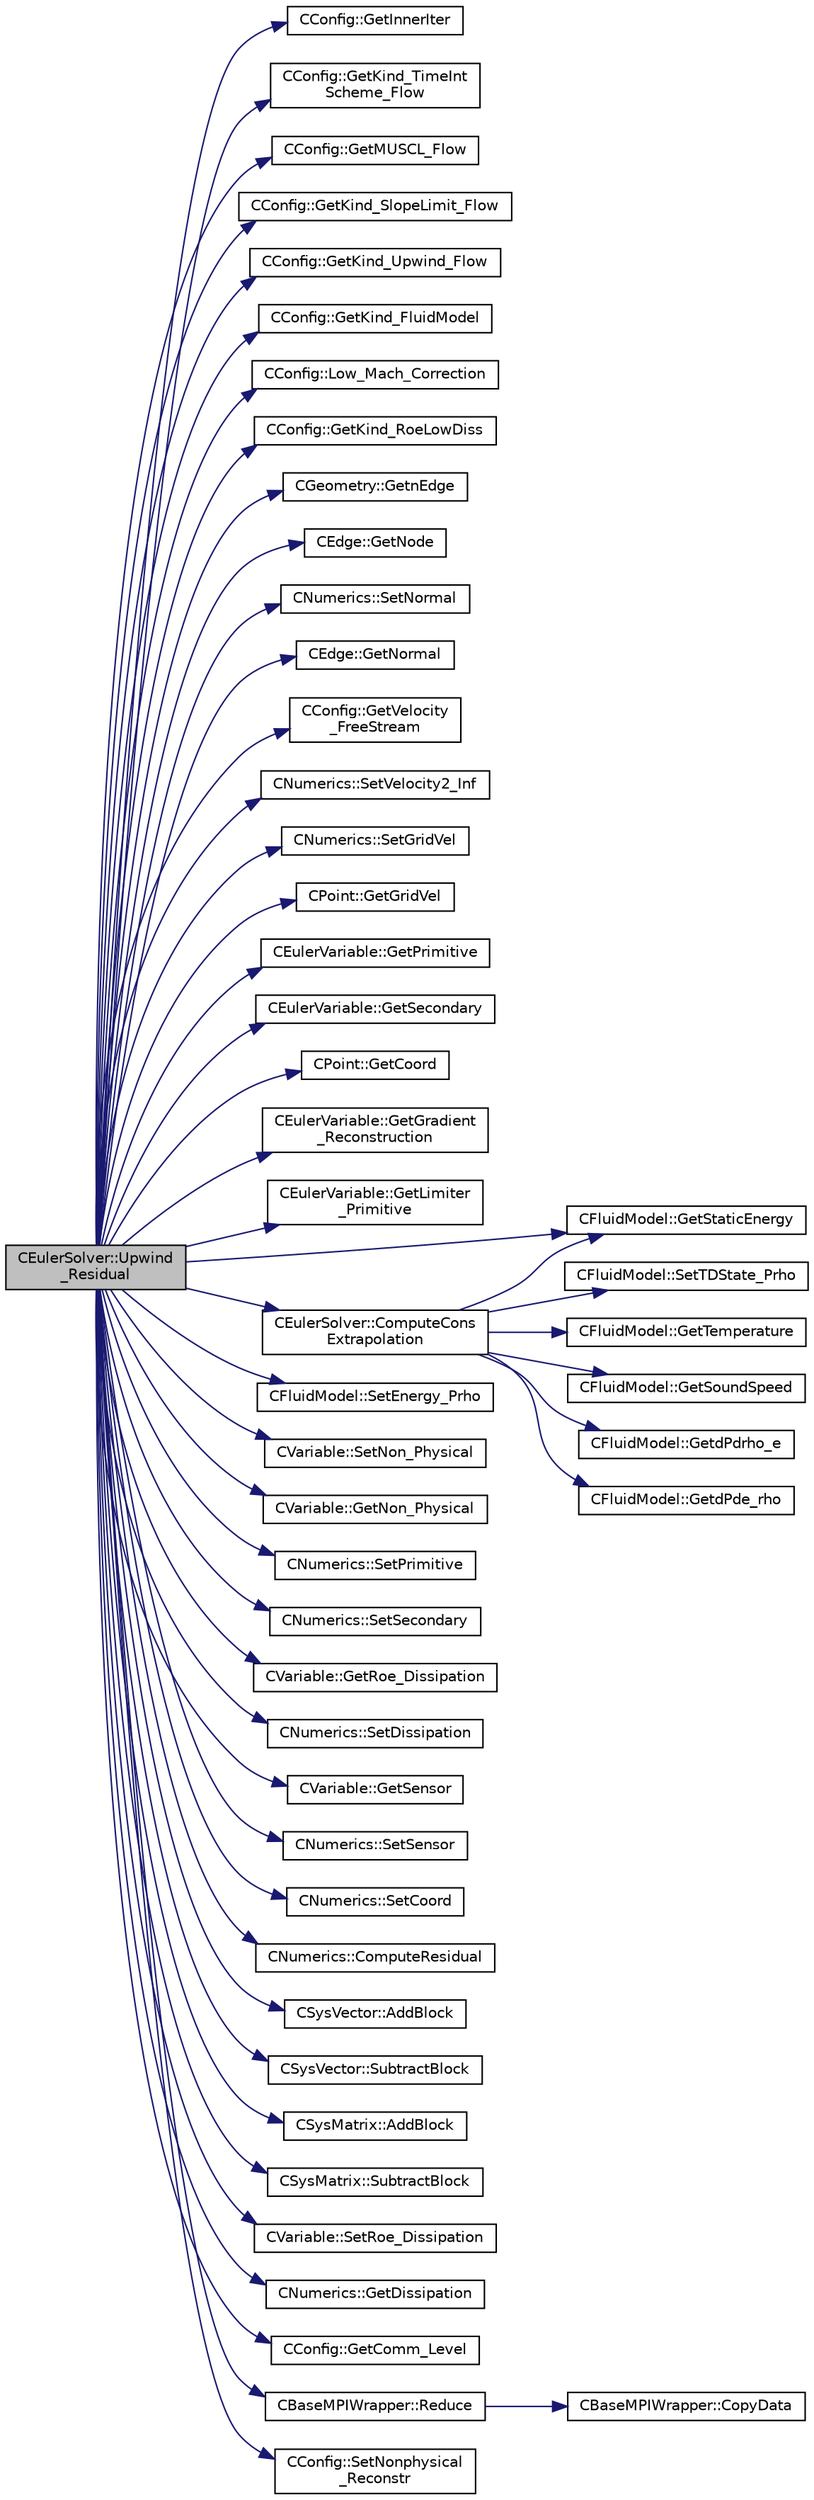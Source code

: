 digraph "CEulerSolver::Upwind_Residual"
{
  edge [fontname="Helvetica",fontsize="10",labelfontname="Helvetica",labelfontsize="10"];
  node [fontname="Helvetica",fontsize="10",shape=record];
  rankdir="LR";
  Node4258 [label="CEulerSolver::Upwind\l_Residual",height=0.2,width=0.4,color="black", fillcolor="grey75", style="filled", fontcolor="black"];
  Node4258 -> Node4259 [color="midnightblue",fontsize="10",style="solid",fontname="Helvetica"];
  Node4259 [label="CConfig::GetInnerIter",height=0.2,width=0.4,color="black", fillcolor="white", style="filled",URL="$class_c_config.html#afb04e3794a1a3cef3c5897f31f2efd2d",tooltip="Get the current FSI iteration number. "];
  Node4258 -> Node4260 [color="midnightblue",fontsize="10",style="solid",fontname="Helvetica"];
  Node4260 [label="CConfig::GetKind_TimeInt\lScheme_Flow",height=0.2,width=0.4,color="black", fillcolor="white", style="filled",URL="$class_c_config.html#a20e5fd7b43cfd2bf2bcf5137f12bc635",tooltip="Get the kind of integration scheme (explicit or implicit) for the flow equations. ..."];
  Node4258 -> Node4261 [color="midnightblue",fontsize="10",style="solid",fontname="Helvetica"];
  Node4261 [label="CConfig::GetMUSCL_Flow",height=0.2,width=0.4,color="black", fillcolor="white", style="filled",URL="$class_c_config.html#aabe22193b51752ca8c871b5b38b3a483",tooltip="Get if the upwind scheme used MUSCL or not. "];
  Node4258 -> Node4262 [color="midnightblue",fontsize="10",style="solid",fontname="Helvetica"];
  Node4262 [label="CConfig::GetKind_SlopeLimit_Flow",height=0.2,width=0.4,color="black", fillcolor="white", style="filled",URL="$class_c_config.html#a2604613ee15ea8d060347a099576bdb7",tooltip="Get the method for limiting the spatial gradients. "];
  Node4258 -> Node4263 [color="midnightblue",fontsize="10",style="solid",fontname="Helvetica"];
  Node4263 [label="CConfig::GetKind_Upwind_Flow",height=0.2,width=0.4,color="black", fillcolor="white", style="filled",URL="$class_c_config.html#a97f0506e4307fbc833adc0320a2a7df6",tooltip="Get the kind of upwind convective numerical scheme for the flow equations. "];
  Node4258 -> Node4264 [color="midnightblue",fontsize="10",style="solid",fontname="Helvetica"];
  Node4264 [label="CConfig::GetKind_FluidModel",height=0.2,width=0.4,color="black", fillcolor="white", style="filled",URL="$class_c_config.html#ac36fbf73af5ad628f510769c556717d3",tooltip="Fluid model that we are using. "];
  Node4258 -> Node4265 [color="midnightblue",fontsize="10",style="solid",fontname="Helvetica"];
  Node4265 [label="CConfig::Low_Mach_Correction",height=0.2,width=0.4,color="black", fillcolor="white", style="filled",URL="$class_c_config.html#a5ef14007afbc2019c041b176b4176c32",tooltip="Get information about the Low Mach Correction. "];
  Node4258 -> Node4266 [color="midnightblue",fontsize="10",style="solid",fontname="Helvetica"];
  Node4266 [label="CConfig::GetKind_RoeLowDiss",height=0.2,width=0.4,color="black", fillcolor="white", style="filled",URL="$class_c_config.html#ac5bec4548aaef1effa84ad7a3a038e35",tooltip="Get the Kind of Roe Low Dissipation Scheme for Unsteady flows. "];
  Node4258 -> Node4267 [color="midnightblue",fontsize="10",style="solid",fontname="Helvetica"];
  Node4267 [label="CGeometry::GetnEdge",height=0.2,width=0.4,color="black", fillcolor="white", style="filled",URL="$class_c_geometry.html#a7d6e1e1d1e46da8f55ecbe1a9380530a",tooltip="Get number of edges. "];
  Node4258 -> Node4268 [color="midnightblue",fontsize="10",style="solid",fontname="Helvetica"];
  Node4268 [label="CEdge::GetNode",height=0.2,width=0.4,color="black", fillcolor="white", style="filled",URL="$class_c_edge.html#aee33b61d646e3fe59a4e23284ab1bf33",tooltip="Get the nodes of the edge. "];
  Node4258 -> Node4269 [color="midnightblue",fontsize="10",style="solid",fontname="Helvetica"];
  Node4269 [label="CNumerics::SetNormal",height=0.2,width=0.4,color="black", fillcolor="white", style="filled",URL="$class_c_numerics.html#a41903d97957f351cd9ee63ca404985b1",tooltip="Set the value of the normal vector to the face between two points. "];
  Node4258 -> Node4270 [color="midnightblue",fontsize="10",style="solid",fontname="Helvetica"];
  Node4270 [label="CEdge::GetNormal",height=0.2,width=0.4,color="black", fillcolor="white", style="filled",URL="$class_c_edge.html#ada210a6f0643f444e7e491fc4ed9e662",tooltip="Copy the the normal vector of a face. "];
  Node4258 -> Node4271 [color="midnightblue",fontsize="10",style="solid",fontname="Helvetica"];
  Node4271 [label="CConfig::GetVelocity\l_FreeStream",height=0.2,width=0.4,color="black", fillcolor="white", style="filled",URL="$class_c_config.html#af0723b9f35c1762a4c8edacb35f98984",tooltip="Get the vector of the dimensionalized freestream velocity. "];
  Node4258 -> Node4272 [color="midnightblue",fontsize="10",style="solid",fontname="Helvetica"];
  Node4272 [label="CNumerics::SetVelocity2_Inf",height=0.2,width=0.4,color="black", fillcolor="white", style="filled",URL="$class_c_numerics.html#a013db2f615882def4e131d67e4da15eb",tooltip="Set the freestream velocity square. "];
  Node4258 -> Node4273 [color="midnightblue",fontsize="10",style="solid",fontname="Helvetica"];
  Node4273 [label="CNumerics::SetGridVel",height=0.2,width=0.4,color="black", fillcolor="white", style="filled",URL="$class_c_numerics.html#ae15b9e4ad2008444365109c434e24207",tooltip="Set the velocity of the computational grid. "];
  Node4258 -> Node4274 [color="midnightblue",fontsize="10",style="solid",fontname="Helvetica"];
  Node4274 [label="CPoint::GetGridVel",height=0.2,width=0.4,color="black", fillcolor="white", style="filled",URL="$class_c_point.html#a62ec636f4a05ac578b582a053e8553f9",tooltip="Get the value of the grid velocity at the point. "];
  Node4258 -> Node4275 [color="midnightblue",fontsize="10",style="solid",fontname="Helvetica"];
  Node4275 [label="CEulerVariable::GetPrimitive",height=0.2,width=0.4,color="black", fillcolor="white", style="filled",URL="$class_c_euler_variable.html#ac74de02753701aa447cd3e125d8cab7d",tooltip="Get the primitive variables. "];
  Node4258 -> Node4276 [color="midnightblue",fontsize="10",style="solid",fontname="Helvetica"];
  Node4276 [label="CEulerVariable::GetSecondary",height=0.2,width=0.4,color="black", fillcolor="white", style="filled",URL="$class_c_euler_variable.html#a999e78c8eff9a61acf2159ef3553d91c",tooltip="Get the primitive variables. "];
  Node4258 -> Node4277 [color="midnightblue",fontsize="10",style="solid",fontname="Helvetica"];
  Node4277 [label="CPoint::GetCoord",height=0.2,width=0.4,color="black", fillcolor="white", style="filled",URL="$class_c_point.html#a95fe081d22e96e190cb3edcbf0d6525f",tooltip="Get the coordinates dor the control volume. "];
  Node4258 -> Node4278 [color="midnightblue",fontsize="10",style="solid",fontname="Helvetica"];
  Node4278 [label="CEulerVariable::GetGradient\l_Reconstruction",height=0.2,width=0.4,color="black", fillcolor="white", style="filled",URL="$class_c_euler_variable.html#a099680f51ba42ff2ca509b96fd247713",tooltip="Get the value of the reconstruction variables gradient at a node. "];
  Node4258 -> Node4279 [color="midnightblue",fontsize="10",style="solid",fontname="Helvetica"];
  Node4279 [label="CEulerVariable::GetLimiter\l_Primitive",height=0.2,width=0.4,color="black", fillcolor="white", style="filled",URL="$class_c_euler_variable.html#ae44f185bc0b66e08cba83465c70b5e8b",tooltip="Get the value of the primitive variables gradient. "];
  Node4258 -> Node4280 [color="midnightblue",fontsize="10",style="solid",fontname="Helvetica"];
  Node4280 [label="CEulerSolver::ComputeCons\lExtrapolation",height=0.2,width=0.4,color="black", fillcolor="white", style="filled",URL="$class_c_euler_solver.html#a0dbe3f07b0782efbfa7f92346ce68714",tooltip="Compute the extrapolated quantities, for MUSCL upwind 2nd reconstruction, in a more thermodynamic con..."];
  Node4280 -> Node4281 [color="midnightblue",fontsize="10",style="solid",fontname="Helvetica"];
  Node4281 [label="CFluidModel::SetTDState_Prho",height=0.2,width=0.4,color="black", fillcolor="white", style="filled",URL="$class_c_fluid_model.html#ad93e74a6cc6610e9c31c180040bda4e6",tooltip="virtual member that would be different for each gas model implemented "];
  Node4280 -> Node4282 [color="midnightblue",fontsize="10",style="solid",fontname="Helvetica"];
  Node4282 [label="CFluidModel::GetTemperature",height=0.2,width=0.4,color="black", fillcolor="white", style="filled",URL="$class_c_fluid_model.html#aeba3f29d27211ff50acad59477105969",tooltip="Get fluid temperature. "];
  Node4280 -> Node4283 [color="midnightblue",fontsize="10",style="solid",fontname="Helvetica"];
  Node4283 [label="CFluidModel::GetStaticEnergy",height=0.2,width=0.4,color="black", fillcolor="white", style="filled",URL="$class_c_fluid_model.html#a99d4d8c322ea4f1072e0326f09154318",tooltip="Get fluid internal energy. "];
  Node4280 -> Node4284 [color="midnightblue",fontsize="10",style="solid",fontname="Helvetica"];
  Node4284 [label="CFluidModel::GetSoundSpeed",height=0.2,width=0.4,color="black", fillcolor="white", style="filled",URL="$class_c_fluid_model.html#a4a2b307dfa2a545c632548c8d7c6e86c",tooltip="Get fluid speed of sound. "];
  Node4280 -> Node4285 [color="midnightblue",fontsize="10",style="solid",fontname="Helvetica"];
  Node4285 [label="CFluidModel::GetdPdrho_e",height=0.2,width=0.4,color="black", fillcolor="white", style="filled",URL="$class_c_fluid_model.html#ad4754fda288f96e22a395b5938a018dc",tooltip="Get fluid pressure partial derivative. "];
  Node4280 -> Node4286 [color="midnightblue",fontsize="10",style="solid",fontname="Helvetica"];
  Node4286 [label="CFluidModel::GetdPde_rho",height=0.2,width=0.4,color="black", fillcolor="white", style="filled",URL="$class_c_fluid_model.html#aad64c09dba03173f53b7d3c02f66df05",tooltip="Get fluid pressure partial derivative. "];
  Node4258 -> Node4287 [color="midnightblue",fontsize="10",style="solid",fontname="Helvetica"];
  Node4287 [label="CFluidModel::SetEnergy_Prho",height=0.2,width=0.4,color="black", fillcolor="white", style="filled",URL="$class_c_fluid_model.html#adead4cab94b577e9e4129ef57110febd",tooltip="virtual member that would be different for each gas model implemented "];
  Node4258 -> Node4283 [color="midnightblue",fontsize="10",style="solid",fontname="Helvetica"];
  Node4258 -> Node4288 [color="midnightblue",fontsize="10",style="solid",fontname="Helvetica"];
  Node4288 [label="CVariable::SetNon_Physical",height=0.2,width=0.4,color="black", fillcolor="white", style="filled",URL="$class_c_variable.html#af0eb973b8a2a22b1d1608e4af22022b8",tooltip="Set the value of the non-physical point. "];
  Node4258 -> Node4289 [color="midnightblue",fontsize="10",style="solid",fontname="Helvetica"];
  Node4289 [label="CVariable::GetNon_Physical",height=0.2,width=0.4,color="black", fillcolor="white", style="filled",URL="$class_c_variable.html#a10c304d236917136f8906e2798f391b4",tooltip="Get the value of the non-physical boolean at a point. "];
  Node4258 -> Node4290 [color="midnightblue",fontsize="10",style="solid",fontname="Helvetica"];
  Node4290 [label="CNumerics::SetPrimitive",height=0.2,width=0.4,color="black", fillcolor="white", style="filled",URL="$class_c_numerics.html#af72b17d397adf09beed2e99e2daf895c",tooltip="Set the value of the primitive variables. "];
  Node4258 -> Node4291 [color="midnightblue",fontsize="10",style="solid",fontname="Helvetica"];
  Node4291 [label="CNumerics::SetSecondary",height=0.2,width=0.4,color="black", fillcolor="white", style="filled",URL="$class_c_numerics.html#a6e34c34e24623507f06c184939f6656a",tooltip="Set the value of the primitive variables. "];
  Node4258 -> Node4292 [color="midnightblue",fontsize="10",style="solid",fontname="Helvetica"];
  Node4292 [label="CVariable::GetRoe_Dissipation",height=0.2,width=0.4,color="black", fillcolor="white", style="filled",URL="$class_c_variable.html#a9b161155217e10a3e3f523d6e5f88b1b",tooltip="A virtual member. "];
  Node4258 -> Node4293 [color="midnightblue",fontsize="10",style="solid",fontname="Helvetica"];
  Node4293 [label="CNumerics::SetDissipation",height=0.2,width=0.4,color="black", fillcolor="white", style="filled",URL="$class_c_numerics.html#adda1e75b0ef931873020c5a4eafa6cfc",tooltip="Sets the values of the roe dissipation. "];
  Node4258 -> Node4294 [color="midnightblue",fontsize="10",style="solid",fontname="Helvetica"];
  Node4294 [label="CVariable::GetSensor",height=0.2,width=0.4,color="black", fillcolor="white", style="filled",URL="$class_c_variable.html#afec545423f883bcd961ac9f1e5d18dd2",tooltip="Get the pressure sensor. "];
  Node4258 -> Node4295 [color="midnightblue",fontsize="10",style="solid",fontname="Helvetica"];
  Node4295 [label="CNumerics::SetSensor",height=0.2,width=0.4,color="black", fillcolor="white", style="filled",URL="$class_c_numerics.html#a577baa8846d297140f03ef9729368f73",tooltip="Set the value of the pressure sensor. "];
  Node4258 -> Node4296 [color="midnightblue",fontsize="10",style="solid",fontname="Helvetica"];
  Node4296 [label="CNumerics::SetCoord",height=0.2,width=0.4,color="black", fillcolor="white", style="filled",URL="$class_c_numerics.html#a5fa1089c7228d6d49677a633bbe3c890",tooltip="Set coordinates of the points. "];
  Node4258 -> Node4297 [color="midnightblue",fontsize="10",style="solid",fontname="Helvetica"];
  Node4297 [label="CNumerics::ComputeResidual",height=0.2,width=0.4,color="black", fillcolor="white", style="filled",URL="$class_c_numerics.html#abe734316e0047f463f059fd77a281958",tooltip="Compute the numerical residual. "];
  Node4258 -> Node4298 [color="midnightblue",fontsize="10",style="solid",fontname="Helvetica"];
  Node4298 [label="CSysVector::AddBlock",height=0.2,width=0.4,color="black", fillcolor="white", style="filled",URL="$class_c_sys_vector.html#acd4c36df2ea0b7ad473944cff9bf5d72",tooltip="Add val_residual to the residual. "];
  Node4258 -> Node4299 [color="midnightblue",fontsize="10",style="solid",fontname="Helvetica"];
  Node4299 [label="CSysVector::SubtractBlock",height=0.2,width=0.4,color="black", fillcolor="white", style="filled",URL="$class_c_sys_vector.html#a732b302ca148d38b442bfe7e096a81be",tooltip="Subtract val_residual to the residual. "];
  Node4258 -> Node4300 [color="midnightblue",fontsize="10",style="solid",fontname="Helvetica"];
  Node4300 [label="CSysMatrix::AddBlock",height=0.2,width=0.4,color="black", fillcolor="white", style="filled",URL="$class_c_sys_matrix.html#a85def3109e5aa5307268ca830a8f6522",tooltip="Adds the specified block to the sparse matrix. "];
  Node4258 -> Node4301 [color="midnightblue",fontsize="10",style="solid",fontname="Helvetica"];
  Node4301 [label="CSysMatrix::SubtractBlock",height=0.2,width=0.4,color="black", fillcolor="white", style="filled",URL="$class_c_sys_matrix.html#af913d33707e948c30fff5a62773ef5c6",tooltip="Subtracts the specified block to the sparse matrix. "];
  Node4258 -> Node4302 [color="midnightblue",fontsize="10",style="solid",fontname="Helvetica"];
  Node4302 [label="CVariable::SetRoe_Dissipation",height=0.2,width=0.4,color="black", fillcolor="white", style="filled",URL="$class_c_variable.html#a1a2f1577f222de12c68ec5d0e0f31e8b",tooltip="A virtual member. "];
  Node4258 -> Node4303 [color="midnightblue",fontsize="10",style="solid",fontname="Helvetica"];
  Node4303 [label="CNumerics::GetDissipation",height=0.2,width=0.4,color="black", fillcolor="white", style="filled",URL="$class_c_numerics.html#a410f8d3c0b3153db5bdbb3bd43fe4acc",tooltip="Get the final Roe dissipation factor. "];
  Node4258 -> Node4304 [color="midnightblue",fontsize="10",style="solid",fontname="Helvetica"];
  Node4304 [label="CConfig::GetComm_Level",height=0.2,width=0.4,color="black", fillcolor="white", style="filled",URL="$class_c_config.html#ab71278d2692ca5217674036650b02923",tooltip="Get the level of MPI communications to be performed. "];
  Node4258 -> Node4305 [color="midnightblue",fontsize="10",style="solid",fontname="Helvetica"];
  Node4305 [label="CBaseMPIWrapper::Reduce",height=0.2,width=0.4,color="black", fillcolor="white", style="filled",URL="$class_c_base_m_p_i_wrapper.html#a860dfcee07be04be175e06d342e0fc68"];
  Node4305 -> Node4306 [color="midnightblue",fontsize="10",style="solid",fontname="Helvetica"];
  Node4306 [label="CBaseMPIWrapper::CopyData",height=0.2,width=0.4,color="black", fillcolor="white", style="filled",URL="$class_c_base_m_p_i_wrapper.html#a4725cc1dd65b161b483e812a538a5e36"];
  Node4258 -> Node4307 [color="midnightblue",fontsize="10",style="solid",fontname="Helvetica"];
  Node4307 [label="CConfig::SetNonphysical\l_Reconstr",height=0.2,width=0.4,color="black", fillcolor="white", style="filled",URL="$class_c_config.html#aa3920e3a8f281a8e015ca82571aa2c72",tooltip="Set the current number of non-physical reconstructions for 2nd-order upwinding. "];
}
